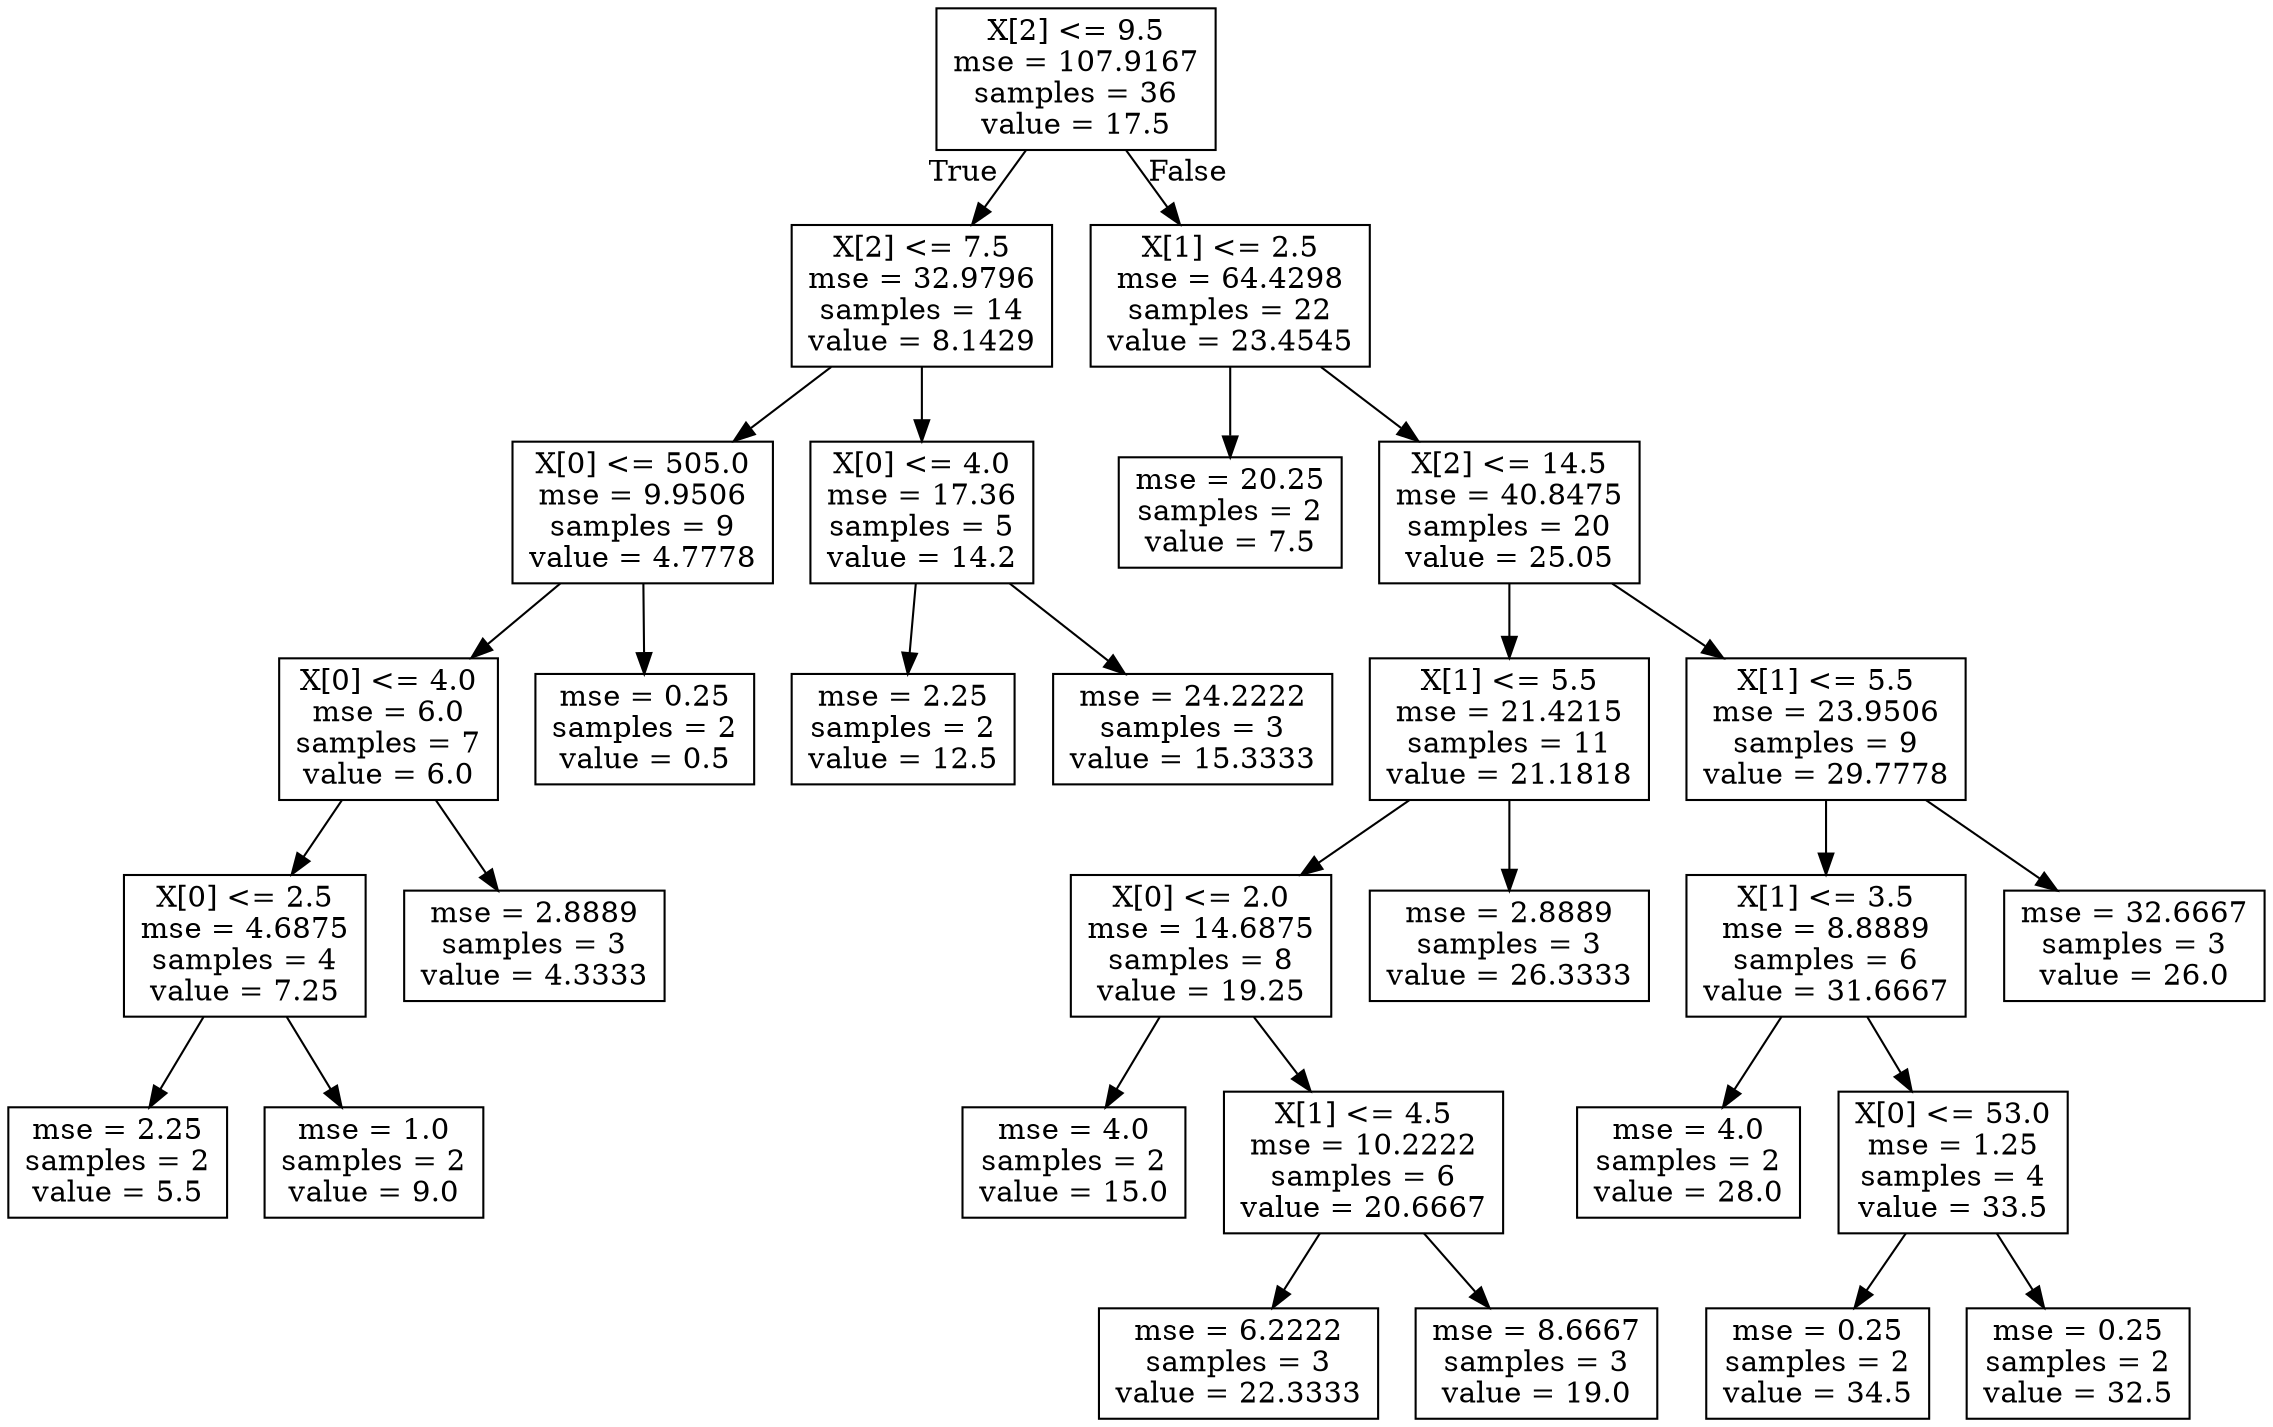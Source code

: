 digraph Tree {
node [shape=box] ;
0 [label="X[2] <= 9.5\nmse = 107.9167\nsamples = 36\nvalue = 17.5"] ;
1 [label="X[2] <= 7.5\nmse = 32.9796\nsamples = 14\nvalue = 8.1429"] ;
0 -> 1 [labeldistance=2.5, labelangle=45, headlabel="True"] ;
2 [label="X[0] <= 505.0\nmse = 9.9506\nsamples = 9\nvalue = 4.7778"] ;
1 -> 2 ;
3 [label="X[0] <= 4.0\nmse = 6.0\nsamples = 7\nvalue = 6.0"] ;
2 -> 3 ;
4 [label="X[0] <= 2.5\nmse = 4.6875\nsamples = 4\nvalue = 7.25"] ;
3 -> 4 ;
5 [label="mse = 2.25\nsamples = 2\nvalue = 5.5"] ;
4 -> 5 ;
6 [label="mse = 1.0\nsamples = 2\nvalue = 9.0"] ;
4 -> 6 ;
7 [label="mse = 2.8889\nsamples = 3\nvalue = 4.3333"] ;
3 -> 7 ;
8 [label="mse = 0.25\nsamples = 2\nvalue = 0.5"] ;
2 -> 8 ;
9 [label="X[0] <= 4.0\nmse = 17.36\nsamples = 5\nvalue = 14.2"] ;
1 -> 9 ;
10 [label="mse = 2.25\nsamples = 2\nvalue = 12.5"] ;
9 -> 10 ;
11 [label="mse = 24.2222\nsamples = 3\nvalue = 15.3333"] ;
9 -> 11 ;
12 [label="X[1] <= 2.5\nmse = 64.4298\nsamples = 22\nvalue = 23.4545"] ;
0 -> 12 [labeldistance=2.5, labelangle=-45, headlabel="False"] ;
13 [label="mse = 20.25\nsamples = 2\nvalue = 7.5"] ;
12 -> 13 ;
14 [label="X[2] <= 14.5\nmse = 40.8475\nsamples = 20\nvalue = 25.05"] ;
12 -> 14 ;
15 [label="X[1] <= 5.5\nmse = 21.4215\nsamples = 11\nvalue = 21.1818"] ;
14 -> 15 ;
16 [label="X[0] <= 2.0\nmse = 14.6875\nsamples = 8\nvalue = 19.25"] ;
15 -> 16 ;
17 [label="mse = 4.0\nsamples = 2\nvalue = 15.0"] ;
16 -> 17 ;
18 [label="X[1] <= 4.5\nmse = 10.2222\nsamples = 6\nvalue = 20.6667"] ;
16 -> 18 ;
19 [label="mse = 6.2222\nsamples = 3\nvalue = 22.3333"] ;
18 -> 19 ;
20 [label="mse = 8.6667\nsamples = 3\nvalue = 19.0"] ;
18 -> 20 ;
21 [label="mse = 2.8889\nsamples = 3\nvalue = 26.3333"] ;
15 -> 21 ;
22 [label="X[1] <= 5.5\nmse = 23.9506\nsamples = 9\nvalue = 29.7778"] ;
14 -> 22 ;
23 [label="X[1] <= 3.5\nmse = 8.8889\nsamples = 6\nvalue = 31.6667"] ;
22 -> 23 ;
24 [label="mse = 4.0\nsamples = 2\nvalue = 28.0"] ;
23 -> 24 ;
25 [label="X[0] <= 53.0\nmse = 1.25\nsamples = 4\nvalue = 33.5"] ;
23 -> 25 ;
26 [label="mse = 0.25\nsamples = 2\nvalue = 34.5"] ;
25 -> 26 ;
27 [label="mse = 0.25\nsamples = 2\nvalue = 32.5"] ;
25 -> 27 ;
28 [label="mse = 32.6667\nsamples = 3\nvalue = 26.0"] ;
22 -> 28 ;
}